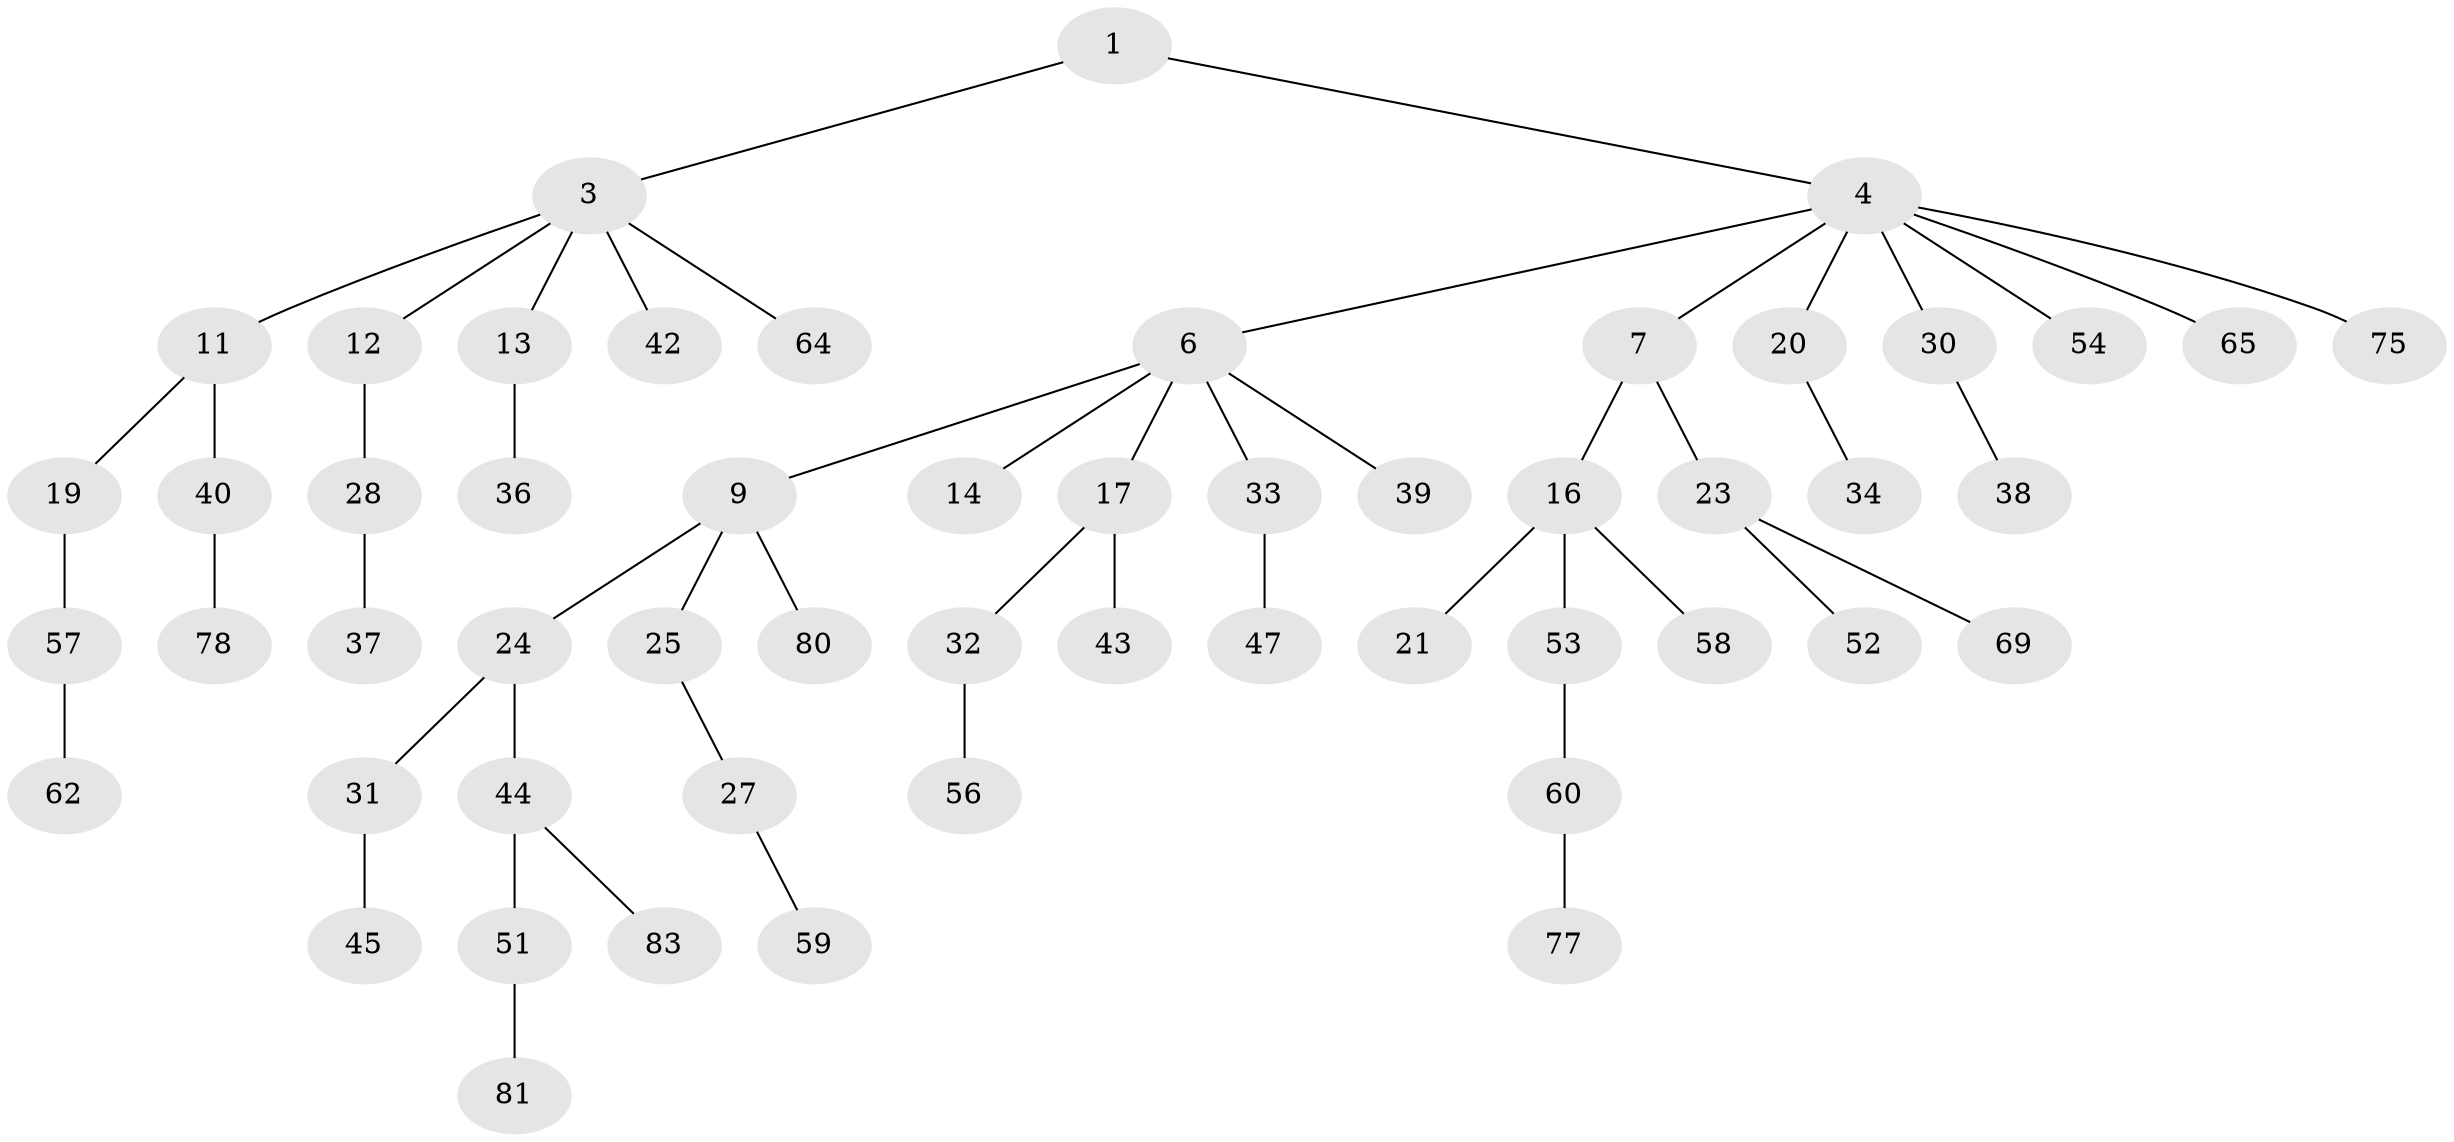 // Generated by graph-tools (version 1.1) at 2025/52/02/27/25 19:52:12]
// undirected, 54 vertices, 53 edges
graph export_dot {
graph [start="1"]
  node [color=gray90,style=filled];
  1 [super="+2"];
  3 [super="+10"];
  4 [super="+5"];
  6 [super="+8"];
  7 [super="+26"];
  9 [super="+67"];
  11 [super="+18"];
  12 [super="+79"];
  13 [super="+88"];
  14 [super="+15"];
  16 [super="+49"];
  17 [super="+86"];
  19 [super="+22"];
  20 [super="+41"];
  21 [super="+74"];
  23 [super="+63"];
  24 [super="+29"];
  25;
  27 [super="+76"];
  28;
  30 [super="+85"];
  31 [super="+82"];
  32 [super="+68"];
  33 [super="+35"];
  34 [super="+50"];
  36;
  37 [super="+46"];
  38;
  39;
  40 [super="+73"];
  42 [super="+55"];
  43;
  44 [super="+48"];
  45;
  47 [super="+72"];
  51 [super="+61"];
  52;
  53;
  54;
  56 [super="+66"];
  57 [super="+87"];
  58;
  59;
  60 [super="+70"];
  62 [super="+84"];
  64;
  65;
  69 [super="+71"];
  75;
  77 [super="+89"];
  78;
  80;
  81;
  83;
  1 -- 4;
  1 -- 3;
  3 -- 11;
  3 -- 13;
  3 -- 64;
  3 -- 42;
  3 -- 12;
  4 -- 6;
  4 -- 20;
  4 -- 30;
  4 -- 54;
  4 -- 65;
  4 -- 75;
  4 -- 7;
  6 -- 17;
  6 -- 33;
  6 -- 39;
  6 -- 9;
  6 -- 14;
  7 -- 16;
  7 -- 23;
  9 -- 24;
  9 -- 25;
  9 -- 80;
  11 -- 19;
  11 -- 40;
  12 -- 28;
  13 -- 36;
  16 -- 21;
  16 -- 58;
  16 -- 53;
  17 -- 32;
  17 -- 43;
  19 -- 57;
  20 -- 34;
  23 -- 52;
  23 -- 69;
  24 -- 31;
  24 -- 44;
  25 -- 27;
  27 -- 59;
  28 -- 37;
  30 -- 38;
  31 -- 45;
  32 -- 56;
  33 -- 47;
  40 -- 78;
  44 -- 51;
  44 -- 83;
  51 -- 81;
  53 -- 60;
  57 -- 62;
  60 -- 77;
}
